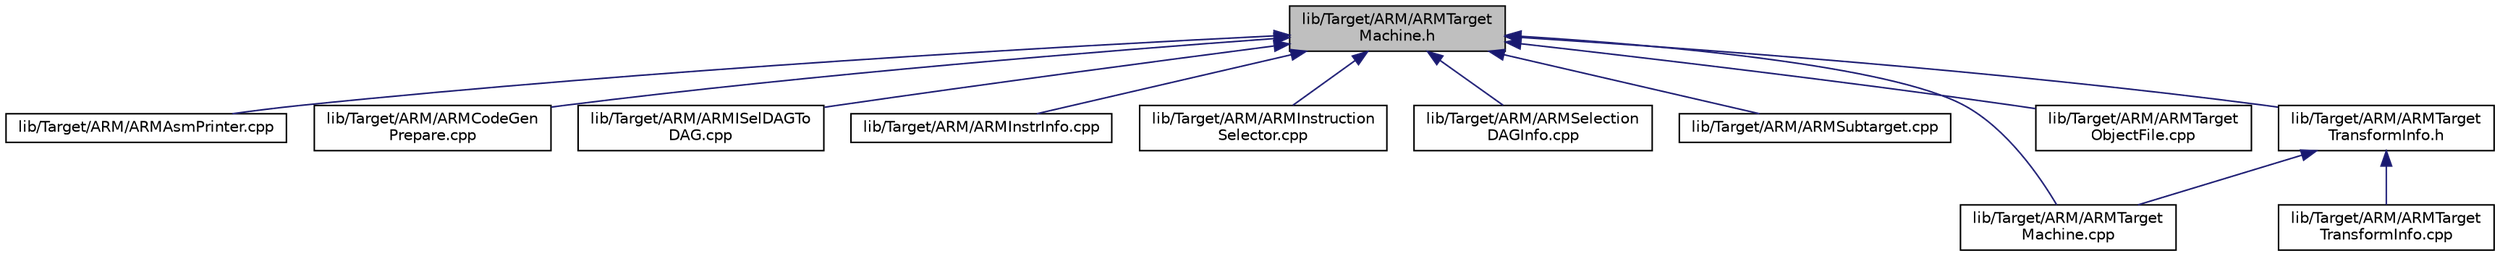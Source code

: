 digraph "lib/Target/ARM/ARMTargetMachine.h"
{
 // LATEX_PDF_SIZE
  bgcolor="transparent";
  edge [fontname="Helvetica",fontsize="10",labelfontname="Helvetica",labelfontsize="10"];
  node [fontname="Helvetica",fontsize="10",shape="box"];
  Node1 [label="lib/Target/ARM/ARMTarget\lMachine.h",height=0.2,width=0.4,color="black", fillcolor="grey75", style="filled", fontcolor="black",tooltip=" "];
  Node1 -> Node2 [dir="back",color="midnightblue",fontsize="10",style="solid",fontname="Helvetica"];
  Node2 [label="lib/Target/ARM/ARMAsmPrinter.cpp",height=0.2,width=0.4,color="black",URL="$ARMAsmPrinter_8cpp.html",tooltip=" "];
  Node1 -> Node3 [dir="back",color="midnightblue",fontsize="10",style="solid",fontname="Helvetica"];
  Node3 [label="lib/Target/ARM/ARMCodeGen\lPrepare.cpp",height=0.2,width=0.4,color="black",URL="$ARMCodeGenPrepare_8cpp.html",tooltip="This pass inserts intrinsics to handle small types that would otherwise be promoted during legalizati..."];
  Node1 -> Node4 [dir="back",color="midnightblue",fontsize="10",style="solid",fontname="Helvetica"];
  Node4 [label="lib/Target/ARM/ARMISelDAGTo\lDAG.cpp",height=0.2,width=0.4,color="black",URL="$ARMISelDAGToDAG_8cpp.html",tooltip=" "];
  Node1 -> Node5 [dir="back",color="midnightblue",fontsize="10",style="solid",fontname="Helvetica"];
  Node5 [label="lib/Target/ARM/ARMInstrInfo.cpp",height=0.2,width=0.4,color="black",URL="$ARMInstrInfo_8cpp.html",tooltip=" "];
  Node1 -> Node6 [dir="back",color="midnightblue",fontsize="10",style="solid",fontname="Helvetica"];
  Node6 [label="lib/Target/ARM/ARMInstruction\lSelector.cpp",height=0.2,width=0.4,color="black",URL="$ARMInstructionSelector_8cpp.html",tooltip="This file implements the targeting of the InstructionSelector class for ARM."];
  Node1 -> Node7 [dir="back",color="midnightblue",fontsize="10",style="solid",fontname="Helvetica"];
  Node7 [label="lib/Target/ARM/ARMSelection\lDAGInfo.cpp",height=0.2,width=0.4,color="black",URL="$ARMSelectionDAGInfo_8cpp.html",tooltip=" "];
  Node1 -> Node8 [dir="back",color="midnightblue",fontsize="10",style="solid",fontname="Helvetica"];
  Node8 [label="lib/Target/ARM/ARMSubtarget.cpp",height=0.2,width=0.4,color="black",URL="$ARMSubtarget_8cpp.html",tooltip=" "];
  Node1 -> Node9 [dir="back",color="midnightblue",fontsize="10",style="solid",fontname="Helvetica"];
  Node9 [label="lib/Target/ARM/ARMTarget\lMachine.cpp",height=0.2,width=0.4,color="black",URL="$ARMTargetMachine_8cpp.html",tooltip=" "];
  Node1 -> Node10 [dir="back",color="midnightblue",fontsize="10",style="solid",fontname="Helvetica"];
  Node10 [label="lib/Target/ARM/ARMTarget\lObjectFile.cpp",height=0.2,width=0.4,color="black",URL="$ARMTargetObjectFile_8cpp.html",tooltip=" "];
  Node1 -> Node11 [dir="back",color="midnightblue",fontsize="10",style="solid",fontname="Helvetica"];
  Node11 [label="lib/Target/ARM/ARMTarget\lTransformInfo.h",height=0.2,width=0.4,color="black",URL="$ARMTargetTransformInfo_8h.html",tooltip="This file a TargetTransformInfo::Concept conforming object specific to the ARM target machine."];
  Node11 -> Node9 [dir="back",color="midnightblue",fontsize="10",style="solid",fontname="Helvetica"];
  Node11 -> Node12 [dir="back",color="midnightblue",fontsize="10",style="solid",fontname="Helvetica"];
  Node12 [label="lib/Target/ARM/ARMTarget\lTransformInfo.cpp",height=0.2,width=0.4,color="black",URL="$ARMTargetTransformInfo_8cpp.html",tooltip=" "];
}
